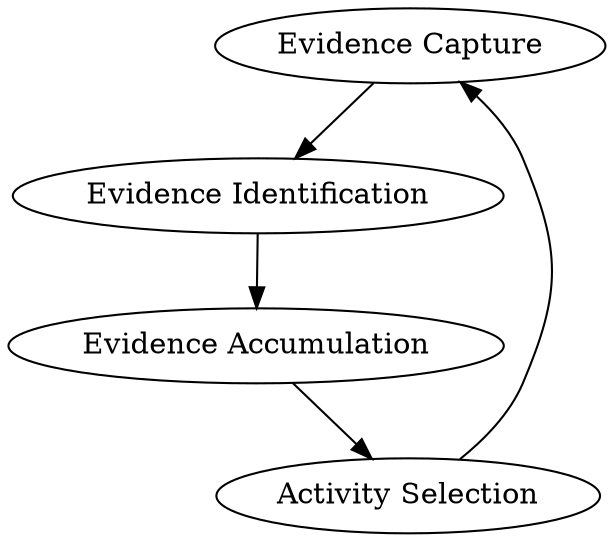 digraph p4stream {

  EC[label="Evidence Capture"]
  EI[label="Evidence Identification"]
  EA[label="Evidence Accumulation"]
  AS[label="Activity Selection"]
  
  EC -> EI -> EA -> AS
  AS -> EC

}